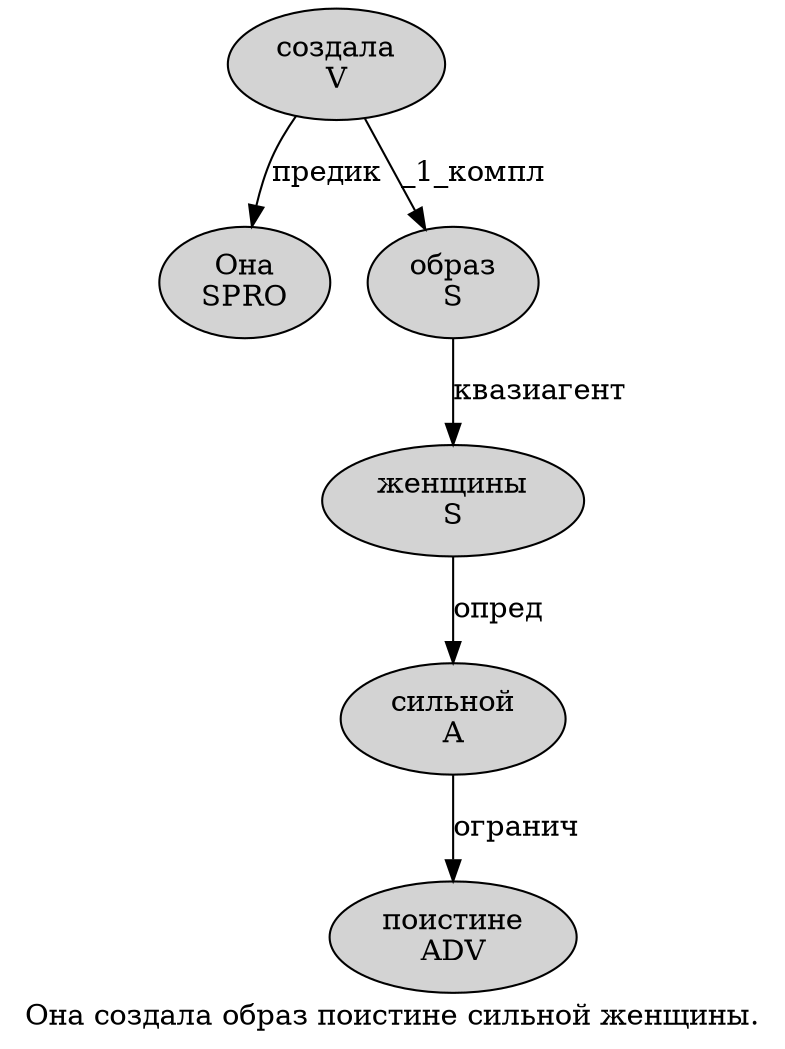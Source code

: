 digraph SENTENCE_1617 {
	graph [label="Она создала образ поистине сильной женщины."]
	node [style=filled]
		0 [label="Она
SPRO" color="" fillcolor=lightgray penwidth=1 shape=ellipse]
		1 [label="создала
V" color="" fillcolor=lightgray penwidth=1 shape=ellipse]
		2 [label="образ
S" color="" fillcolor=lightgray penwidth=1 shape=ellipse]
		3 [label="поистине
ADV" color="" fillcolor=lightgray penwidth=1 shape=ellipse]
		4 [label="сильной
A" color="" fillcolor=lightgray penwidth=1 shape=ellipse]
		5 [label="женщины
S" color="" fillcolor=lightgray penwidth=1 shape=ellipse]
			4 -> 3 [label="огранич"]
			5 -> 4 [label="опред"]
			2 -> 5 [label="квазиагент"]
			1 -> 0 [label="предик"]
			1 -> 2 [label="_1_компл"]
}